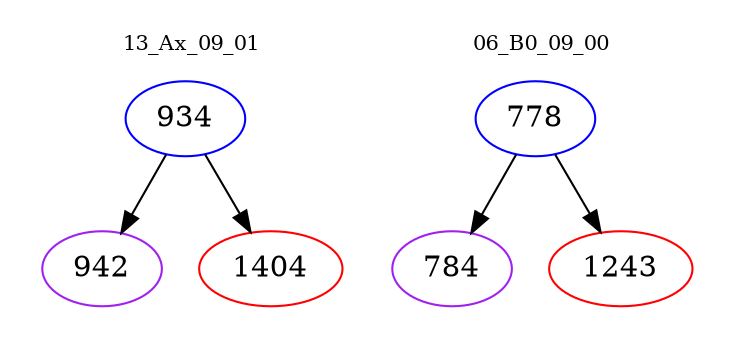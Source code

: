 digraph{
subgraph cluster_0 {
color = white
label = "13_Ax_09_01";
fontsize=10;
T0_934 [label="934", color="blue"]
T0_934 -> T0_942 [color="black"]
T0_942 [label="942", color="purple"]
T0_934 -> T0_1404 [color="black"]
T0_1404 [label="1404", color="red"]
}
subgraph cluster_1 {
color = white
label = "06_B0_09_00";
fontsize=10;
T1_778 [label="778", color="blue"]
T1_778 -> T1_784 [color="black"]
T1_784 [label="784", color="purple"]
T1_778 -> T1_1243 [color="black"]
T1_1243 [label="1243", color="red"]
}
}
